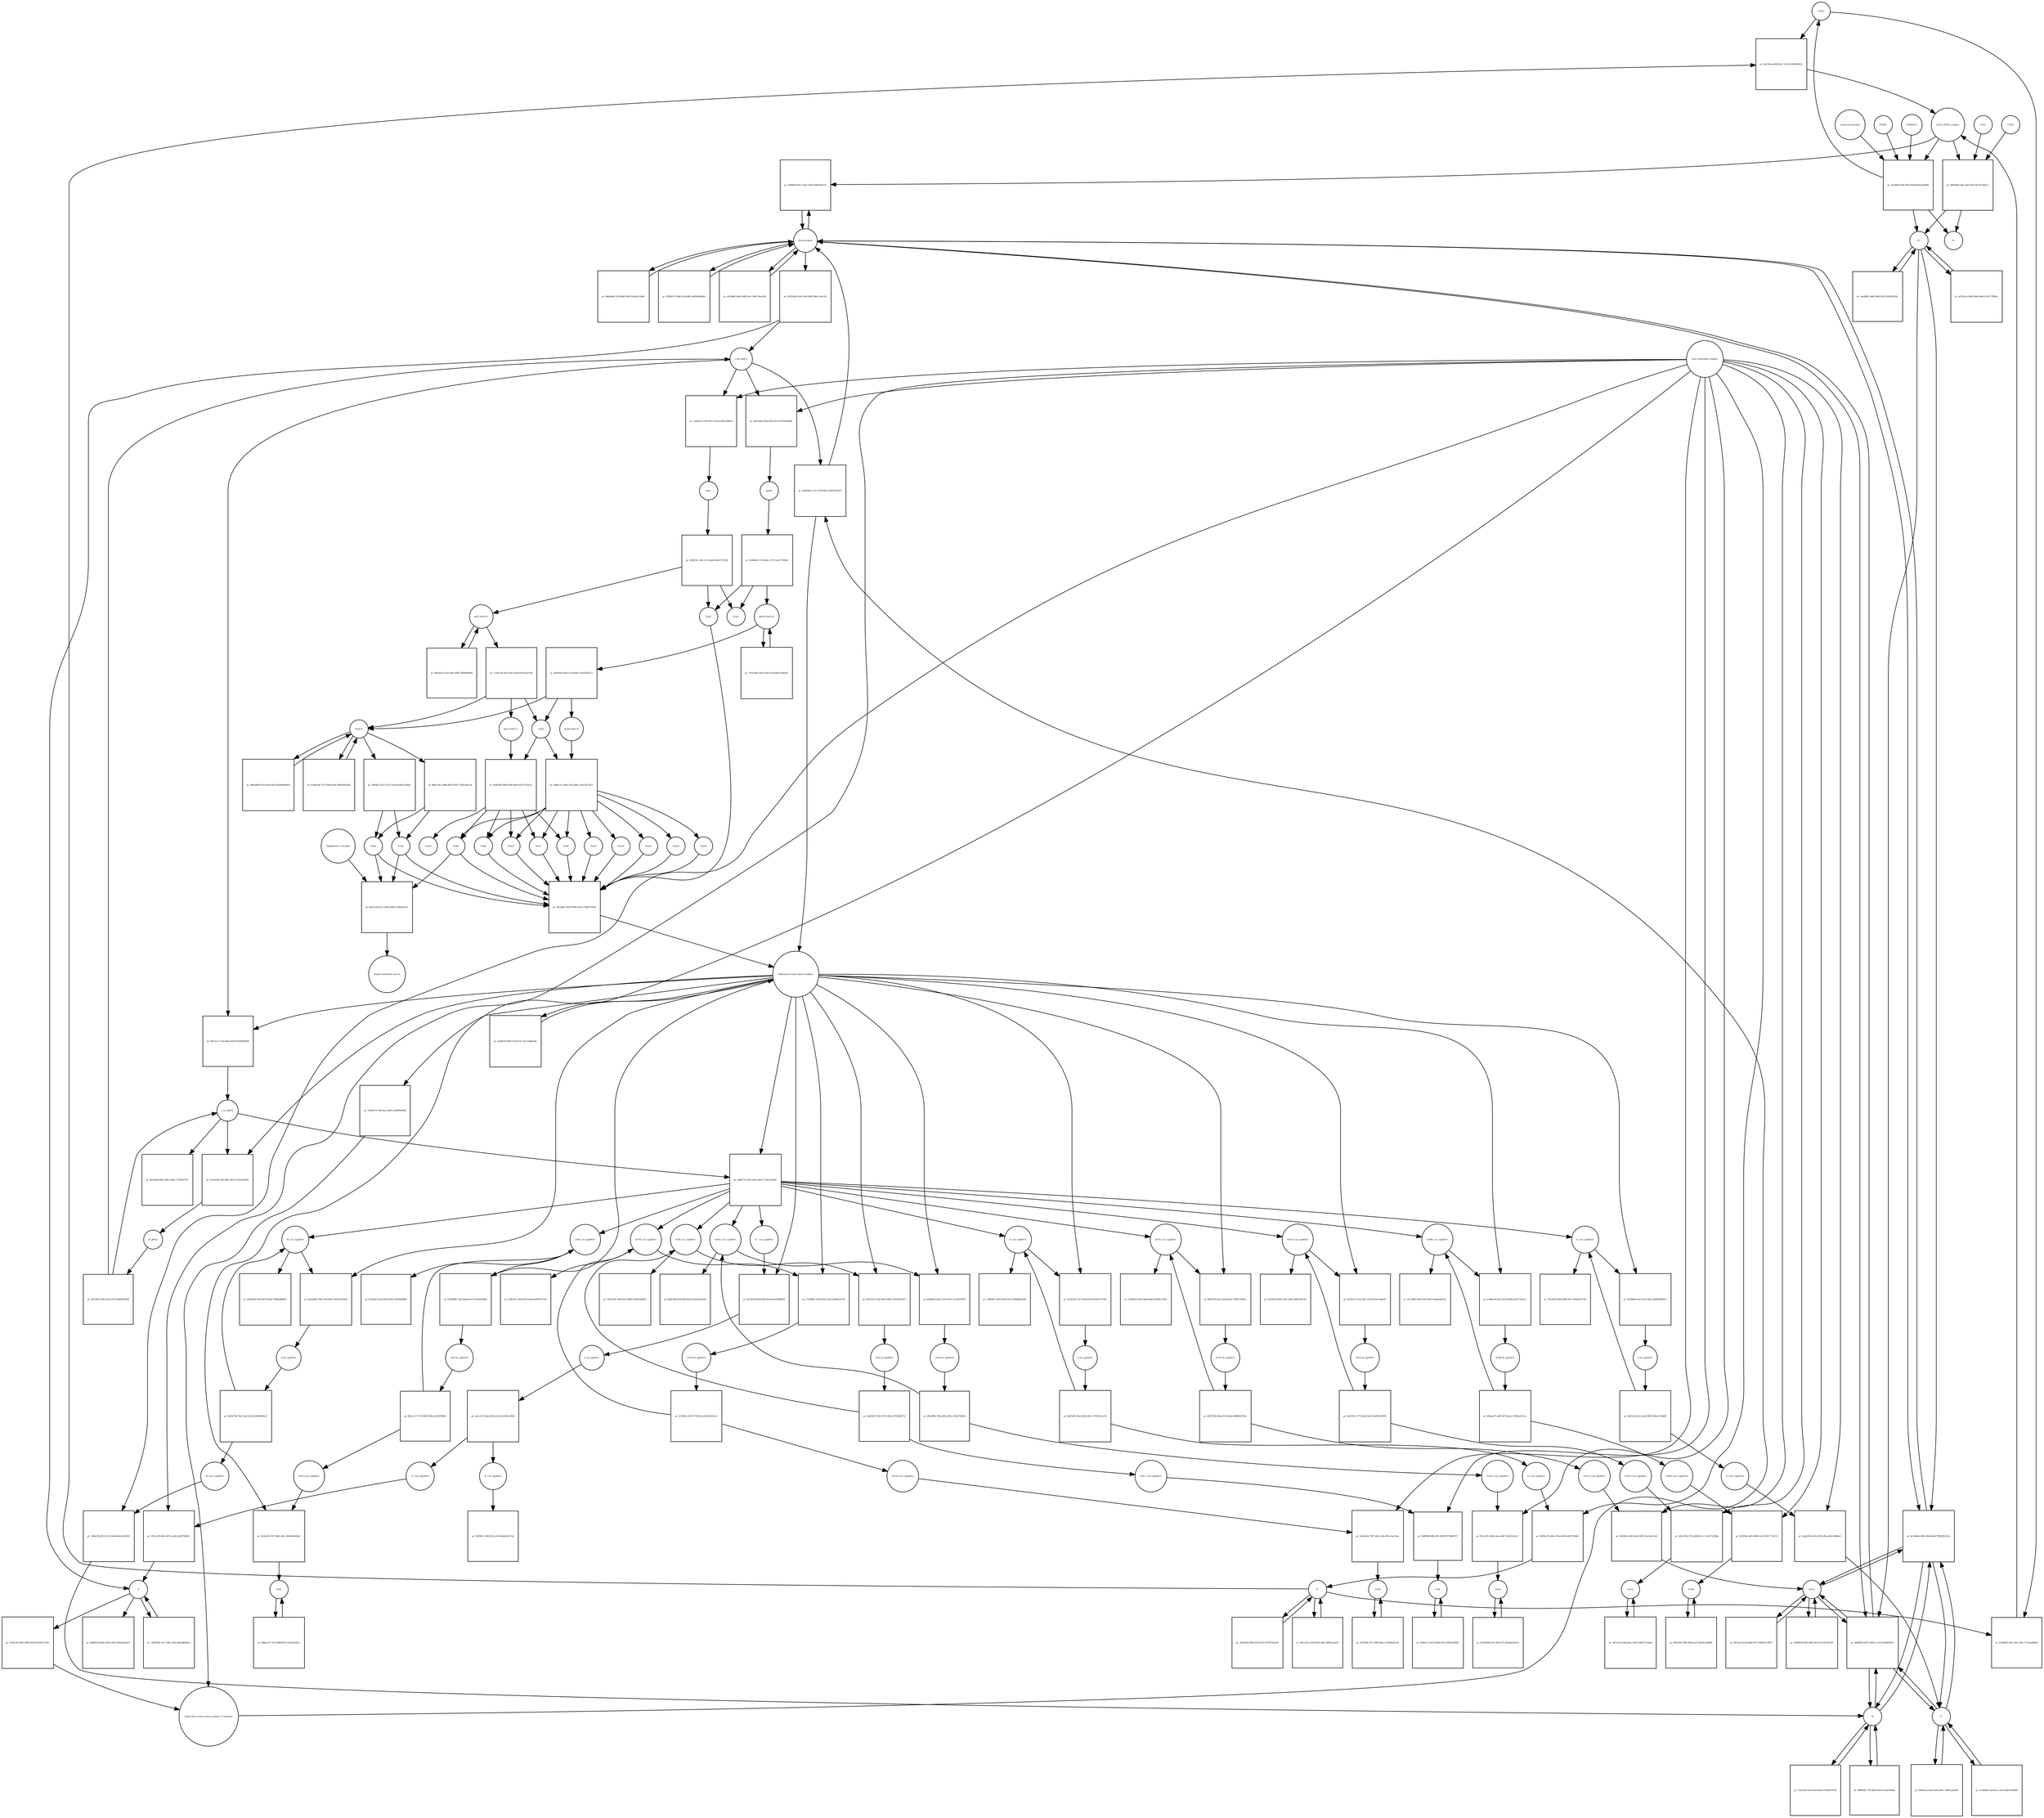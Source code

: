 strict digraph  {
ACE2 [annotation="", bipartite=0, cls=macromolecule, fontsize=4, label=ACE2, shape=circle];
"pr_6e135ead-bf49-44a7-a53b-6162854fd62e" [annotation="", bipartite=1, cls=process, fontsize=4, label="pr_6e135ead-bf49-44a7-a53b-6162854fd62e", shape=square];
"ACE2_SPIKE complex" [annotation="", bipartite=0, cls=complex, fontsize=4, label="ACE2_SPIKE complex", shape=circle];
S [annotation=urn_miriam_uniprot_P0DTC2, bipartite=0, cls=macromolecule, fontsize=4, label=S, shape=circle];
Nucleocapsid [annotation="urn_miriam_obo.go_GO%3A0019013", bipartite=0, cls=complex, fontsize=4, label=Nucleocapsid, shape=circle];
"pr_536f9b9d-80cc-461f-a539-034f0e439c2b" [annotation="", bipartite=1, cls=process, fontsize=4, label="pr_536f9b9d-80cc-461f-a539-034f0e439c2b", shape=square];
"pr_0b89e0f4-adea-4fd7-af20-44754c4b4e11" [annotation="", bipartite=1, cls=process, fontsize=4, label="pr_0b89e0f4-adea-4fd7-af20-44754c4b4e11", shape=square];
S2 [annotation=urn_miriam_interpro_IPR002552, bipartite=0, cls=macromolecule, fontsize=4, label=S2, shape=circle];
CTSB [annotation="", bipartite=0, cls=macromolecule, fontsize=4, label=CTSB, shape=circle];
CTSL [annotation="", bipartite=0, cls=macromolecule, fontsize=4, label=CTSL, shape=circle];
S1 [annotation=urn_miriam_interpro_IPR002551, bipartite=0, cls=macromolecule, fontsize=4, label=S1, shape=circle];
"pr_b156ddf2-3a57-4a5c-85fc-71cd1adb48bf" [annotation="", bipartite=1, cls=process, fontsize=4, label="pr_b156ddf2-3a57-4a5c-85fc-71cd1adb48bf", shape=square];
"pr_dd208b76-d072-4d00-a1c8-8cdc8485f547" [annotation="", bipartite=1, cls=process, fontsize=4, label="pr_dd208b76-d072-4d00-a1c8-8cdc8485f547", shape=square];
E [annotation=urn_miriam_uniprot_P0DTC4, bipartite=0, cls=macromolecule, fontsize=4, label=E, shape=circle];
M [annotation=urn_miriam_uniprot_P0DTC5, bipartite=0, cls=macromolecule, fontsize=4, label=M, shape=circle];
Orf7a [annotation=urn_miriam_uniprot_P0DTC7, bipartite=0, cls=macromolecule, fontsize=4, label=Orf7a, shape=circle];
"pr_3c8226d3-e5e6-4380-9f88-248ec35ac19e" [annotation="", bipartite=1, cls=process, fontsize=4, label="pr_3c8226d3-e5e6-4380-9f88-248ec35ac19e", shape=square];
"(+)ss gRNA" [annotation=urn_miriam_refseq_NC_045512, bipartite=0, cls="nucleic acid feature", fontsize=4, label="(+)ss gRNA", shape=circle];
N [annotation=urn_miriam_uniprot_P0DTC9, bipartite=0, cls="macromolecule multimer", fontsize=4, label=N, shape=circle];
"pr_b460e88e-5334-4f8d-9b92-9c69ac5cdd42" [annotation="", bipartite=1, cls=process, fontsize=4, label="pr_b460e88e-5334-4f8d-9b92-9c69ac5cdd42", shape=square];
"pr_29509c67-008d-41ad-b662-4a95e0dd0de5" [annotation="", bipartite=1, cls=process, fontsize=4, label="pr_29509c67-008d-41ad-b662-4a95e0dd0de5", shape=square];
"pr_db6d02c0-eb0a-4962-a269-3569abe20ec0" [annotation="", bipartite=1, cls=process, fontsize=4, label="pr_db6d02c0-eb0a-4962-a269-3569abe20ec0", shape=square];
"pr_39987b2b-7e57-438c-ad2f-4b44adbd4f43" [annotation="", bipartite=1, cls=process, fontsize=4, label="pr_39987b2b-7e57-438c-ad2f-4b44adbd4f43", shape=square];
"N (+)ss sgmRNA" [annotation=urn_miriam_ncbigene_43740575, bipartite=0, cls="nucleic acid feature", fontsize=4, label="N (+)ss sgmRNA", shape=circle];
"pr_010cc268-00e9-4b75-ae99-af292794dfe1" [annotation="", bipartite=1, cls=process, fontsize=4, label="pr_010cc268-00e9-4b75-ae99-af292794dfe1", shape=square];
"Host translation complex" [annotation="urn_miriam_obo.go_GO%3A0070992", bipartite=0, cls=complex, fontsize=4, label="Host translation complex", shape=circle];
"pr_ab70ddfc-de80-436f-bca9-1bdc70bac994" [annotation="", bipartite=1, cls=process, fontsize=4, label="pr_ab70ddfc-de80-436f-bca9-1bdc70bac994", shape=square];
"pr_54c4862b-bbff-4f2b-959d-b0e6ae09ffd8" [annotation="", bipartite=1, cls=process, fontsize=4, label="pr_54c4862b-bbff-4f2b-959d-b0e6ae09ffd8", shape=square];
FURIN [annotation="", bipartite=0, cls=macromolecule, fontsize=4, label=FURIN, shape=circle];
TMPRSS2 [annotation="", bipartite=0, cls=macromolecule, fontsize=4, label=TMPRSS2, shape=circle];
"Camostat mesylate" [annotation="urn_miriam_pubchem.compound_2536", bipartite=0, cls="simple chemical", fontsize=4, label="Camostat mesylate", shape=circle];
"pr_e8745ce3-3e84-4096-8de6-e76a71789f4a" [annotation="", bipartite=1, cls=process, fontsize=4, label="pr_e8745ce3-3e84-4096-8de6-e76a71789f4a", shape=square];
"Replication transcription complex_N oligomer" [annotation="", bipartite=0, cls=complex, fontsize=4, label="Replication transcription complex_N oligomer", shape=circle];
"pr_26065b8e-7c61-4759-9db7-2a6878381df5" [annotation="", bipartite=1, cls=process, fontsize=4, label="pr_26065b8e-7c61-4759-9db7-2a6878381df5", shape=square];
"Replication transcription complex" [annotation="", bipartite=0, cls=complex, fontsize=4, label="Replication transcription complex", shape=circle];
"pr_de7d6de6-d405-4964-b6e8-7f903381214e" [annotation="", bipartite=1, cls=process, fontsize=4, label="pr_de7d6de6-d405-4964-b6e8-7f903381214e", shape=square];
"pr_cea4802c-dbf0-40db-b2af-f65fa4f47b9c" [annotation="", bipartite=1, cls=process, fontsize=4, label="pr_cea4802c-dbf0-40db-b2af-f65fa4f47b9c", shape=square];
"pp1a Nsp3-11" [annotation=urn_miriam_uniprot_P0DTC1, bipartite=0, cls=macromolecule, fontsize=4, label="pp1a Nsp3-11", shape=circle];
"pr_7c34c159-5632-4af1-9219-49741adcf140" [annotation="", bipartite=1, cls=process, fontsize=4, label="pr_7c34c159-5632-4af1-9219-49741adcf140", shape=square];
"pp1a Nsp6-11" [annotation=urn_miriam_uniprot_P0DTC1, bipartite=0, cls=macromolecule, fontsize=4, label="pp1a Nsp6-11", shape=circle];
"Nsp3-4" [annotation="urn_miriam_ncbiprotein_YP_009725299|urn_miriam_ncbiprotein_YP_009725300", bipartite=0, cls=macromolecule, fontsize=4, label="Nsp3-4", shape=circle];
Nsp5 [annotation=urn_miriam_ncbiprotein_YP_009725301, bipartite=0, cls="macromolecule multimer", fontsize=4, label=Nsp5, shape=circle];
"Endoplasmic reticulum" [annotation="urn_miriam_obo.go_GO%3A0005783", bipartite=0, cls=complex, fontsize=4, label="Endoplasmic reticulum", shape=circle];
"pr_8de02cef-0c3c-4349-a0db-a1164efb0c62" [annotation="", bipartite=1, cls=process, fontsize=4, label="pr_8de02cef-0c3c-4349-a0db-a1164efb0c62", shape=square];
"Double-membrane vesicle" [annotation="urn_miriam_obo.go_GO%3A0039718", bipartite=0, cls=complex, fontsize=4, label="Double-membrane vesicle", shape=circle];
Nsp4 [annotation=urn_miriam_ncbiprotein_YP_009725300, bipartite=0, cls=macromolecule, fontsize=4, label=Nsp4, shape=circle];
Nsp3 [annotation=urn_miriam_ncbiprotein_YP_009725299, bipartite=0, cls=macromolecule, fontsize=4, label=Nsp3, shape=circle];
Nsp6 [annotation=urn_miriam_ncbiprotein_YP_009725302, bipartite=0, cls=macromolecule, fontsize=4, label=Nsp6, shape=circle];
"pr_6b56aac8-1a5e-4eb1-9f20-7ffb469438f5" [annotation="", bipartite=1, cls=process, fontsize=4, label="pr_6b56aac8-1a5e-4eb1-9f20-7ffb469438f5", shape=square];
"pr_488026b8-97c6-42a0-961b-4828e4d9d07d" [annotation="", bipartite=1, cls=process, fontsize=4, label="pr_488026b8-97c6-42a0-961b-4828e4d9d07d", shape=square];
"pp1ab Nsp3-16" [annotation=urn_miriam_uniprot_P0DTD1, bipartite=0, cls=macromolecule, fontsize=4, label="pp1ab Nsp3-16", shape=circle];
"pr_57b1e9d5-e9e4-42fd-b118-b4dc37040a05" [annotation="", bipartite=1, cls=process, fontsize=4, label="pr_57b1e9d5-e9e4-42fd-b118-b4dc37040a05", shape=square];
"pr_68180195-0baf-4c24-8587-ec91361f6273" [annotation="", bipartite=1, cls=process, fontsize=4, label="pr_68180195-0baf-4c24-8587-ec91361f6273", shape=square];
"pp1ab nsp6-16" [annotation=urn_miriam_uniprot_P0DTD1, bipartite=0, cls=macromolecule, fontsize=4, label="pp1ab nsp6-16", shape=circle];
"pr_7f3a3059-7f44-45e9-bd9a-14542f570704" [annotation="", bipartite=1, cls=process, fontsize=4, label="pr_7f3a3059-7f44-45e9-bd9a-14542f570704", shape=square];
"pr_b3b96222-d229-4a9a-88cc-790ef5c8ea89" [annotation="", bipartite=1, cls=process, fontsize=4, label="pr_b3b96222-d229-4a9a-88cc-790ef5c8ea89", shape=square];
"pr_6d27a93a-c626-4305-a0d2-3ff491aaef34" [annotation="", bipartite=1, cls=process, fontsize=4, label="pr_6d27a93a-c626-4305-a0d2-3ff491aaef34", shape=square];
"pr_d99ff9d0-77bf-49fb-91d0-fccbae58442f" [annotation="", bipartite=1, cls=process, fontsize=4, label="pr_d99ff9d0-77bf-49fb-91d0-fccbae58442f", shape=square];
"pr_3c3f640b-cfa0-4b1c-a914-38b70134f964" [annotation="", bipartite=1, cls=process, fontsize=4, label="pr_3c3f640b-cfa0-4b1c-a914-38b70134f964", shape=square];
"pr_18e52836-f69e-41d2-81d3-4079f75a01d3" [annotation="", bipartite=1, cls=process, fontsize=4, label="pr_18e52836-f69e-41d2-81d3-4079f75a01d3", shape=square];
"pr_5ff70acd-bc4a-446d-9377-698453c70937" [annotation="", bipartite=1, cls=process, fontsize=4, label="pr_5ff70acd-bc4a-446d-9377-698453c70937", shape=square];
Orf6 [annotation=urn_miriam_uniprot_P0DTC6, bipartite=0, cls=macromolecule, fontsize=4, label=Orf6, shape=circle];
"pr_29abec17-0e79-445b-9135-28f36e59f240" [annotation="", bipartite=1, cls=process, fontsize=4, label="pr_29abec17-0e79-445b-9135-28f36e59f240", shape=square];
Orf3a [annotation=urn_miriam_uniprot_P0DTC3, bipartite=0, cls=macromolecule, fontsize=4, label=Orf3a, shape=circle];
"pr_81d35b9b-41e9-4fef-af75-4de4ba2e6c43" [annotation="", bipartite=1, cls=process, fontsize=4, label="pr_81d35b9b-41e9-4fef-af75-4de4ba2e6c43", shape=square];
Orf8 [annotation=urn_miriam_uniprot_P0DTC8, bipartite=0, cls=macromolecule, fontsize=4, label=Orf8, shape=circle];
"pr_20bbca37-7213-4d08-b43f-c052afa268a7" [annotation="", bipartite=1, cls=process, fontsize=4, label="pr_20bbca37-7213-4d08-b43f-c052afa268a7", shape=square];
Orf9b [annotation=urn_miriam_uniprot_P0DTD2, bipartite=0, cls=macromolecule, fontsize=4, label=Orf9b, shape=circle];
"pr_681f53fa-7d68-4045-aed7-bbe4ecd2d96d" [annotation="", bipartite=1, cls=process, fontsize=4, label="pr_681f53fa-7d68-4045-aed7-bbe4ecd2d96d", shape=square];
Orf14 [annotation=urn_miriam_uniprot_P0DTD3, bipartite=0, cls=macromolecule, fontsize=4, label=Orf14, shape=circle];
"pr_1d7a1e31-0a4d-4bcc-bb76-14853737e0ed" [annotation="", bipartite=1, cls=process, fontsize=4, label="pr_1d7a1e31-0a4d-4bcc-bb76-14853737e0ed", shape=square];
Orf7b [annotation=urn_miriam_uniprot_P0DTD8, bipartite=0, cls=macromolecule, fontsize=4, label=Orf7b, shape=circle];
"pr_41f7083f-2717-4994-88a3-513d93a62ce6" [annotation="", bipartite=1, cls=process, fontsize=4, label="pr_41f7083f-2717-4994-88a3-513d93a62ce6", shape=square];
"pr_9a49405b-6b87-4839-9c39-55109705c9f4" [annotation="", bipartite=1, cls=process, fontsize=4, label="pr_9a49405b-6b87-4839-9c39-55109705c9f4", shape=square];
"M (+)ss sgmRNA" [annotation="", bipartite=0, cls="nucleic acid feature", fontsize=4, label="M (+)ss sgmRNA", shape=circle];
"pr_1b9ae7bb-9f19-4cc5-92d6-bfdcba585202" [annotation="", bipartite=1, cls=process, fontsize=4, label="pr_1b9ae7bb-9f19-4cc5-92d6-bfdcba585202", shape=square];
"E (+)ss sgmRNA" [annotation="", bipartite=0, cls="nucleic acid feature", fontsize=4, label="E (+)ss sgmRNA", shape=circle];
"pr_5aba3045-4e24-491f-af6a-a0d2c58660e1" [annotation="", bipartite=1, cls=process, fontsize=4, label="pr_5aba3045-4e24-491f-af6a-a0d2c58660e1", shape=square];
"S (+)ss sgmRNA" [annotation="", bipartite=0, cls="nucleic acid feature", fontsize=4, label="S (+)ss sgmRNA", shape=circle];
"pr_60086e35-c8d4-474a-b168-4affd1745da6" [annotation="", bipartite=1, cls=process, fontsize=4, label="pr_60086e35-c8d4-474a-b168-4affd1745da6", shape=square];
"Orf7a (+)ss sgmRNA" [annotation="", bipartite=0, cls="nucleic acid feature", fontsize=4, label="Orf7a (+)ss sgmRNA", shape=circle];
"pr_0ffa9b14-dd20-4b42-b67b-24e1eef21def" [annotation="", bipartite=1, cls=process, fontsize=4, label="pr_0ffa9b14-dd20-4b42-b67b-24e1eef21def", shape=square];
"Orf6  (+)ss sgmRNA" [annotation="", bipartite=0, cls="nucleic acid feature", fontsize=4, label="Orf6  (+)ss sgmRNA", shape=circle];
"pr_94dff089-0ffb-49f1-9286-fff708dd7072" [annotation="", bipartite=1, cls=process, fontsize=4, label="pr_94dff089-0ffb-49f1-9286-fff708dd7072", shape=square];
"Orf3a (+)ss sgmRNA" [annotation="", bipartite=0, cls="nucleic acid feature", fontsize=4, label="Orf3a (+)ss sgmRNA", shape=circle];
"pr_023c20fc-b246-4dca-afb8-7a5f4152e3e1" [annotation="", bipartite=1, cls=process, fontsize=4, label="pr_023c20fc-b246-4dca-afb8-7a5f4152e3e1", shape=square];
"Orf8 (+)ss sgmRNA" [annotation="", bipartite=0, cls="nucleic acid feature", fontsize=4, label="Orf8 (+)ss sgmRNA", shape=circle];
"pr_4330a3f4-6787-480c-a03c-d66a842643d4" [annotation="", bipartite=1, cls=process, fontsize=4, label="pr_4330a3f4-6787-480c-a03c-d66a842643d4", shape=square];
"Orf9b (+)ss sgmRNA" [annotation="", bipartite=0, cls="nucleic acid feature", fontsize=4, label="Orf9b (+)ss sgmRNA", shape=circle];
"pr_fcf4858e-8ef2-4090-9e5d-502b777c0131" [annotation="", bipartite=1, cls=process, fontsize=4, label="pr_fcf4858e-8ef2-4090-9e5d-502b777c0131", shape=square];
"Orf14 (+)ss sgmRNA" [annotation="", bipartite=0, cls="nucleic acid feature", fontsize=4, label="Orf14 (+)ss sgmRNA", shape=circle];
"pr_420c356d-3576-4b80-b13c-23e0172c80ba" [annotation="", bipartite=1, cls=process, fontsize=4, label="pr_420c356d-3576-4b80-b13c-23e0172c80ba", shape=square];
"Orf7b (+)ss sgmRNA" [annotation="", bipartite=0, cls="nucleic acid feature", fontsize=4, label="Orf7b (+)ss sgmRNA", shape=circle];
"pr_3a431a60-7947-4b65-af2a-d95eceae93ea" [annotation="", bipartite=1, cls=process, fontsize=4, label="pr_3a431a60-7947-4b65-af2a-d95eceae93ea", shape=square];
"(-)ss gRNA" [annotation=urn_miriam_refseq_NC_045512, bipartite=0, cls="nucleic acid feature", fontsize=4, label="(-)ss gRNA", shape=circle];
"pr_6fc08294-66d1-49de-ae88-177487b1f747" [annotation="", bipartite=1, cls=process, fontsize=4, label="pr_6fc08294-66d1-49de-ae88-177487b1f747", shape=square];
"pr_9108c341-882a-4962-9d59-b7fe8317323b" [annotation="", bipartite=1, cls=process, fontsize=4, label="pr_9108c341-882a-4962-9d59-b7fe8317323b", shape=square];
"pr_ff015ac2-73ad-48ad-b646-8510f0864958" [annotation="", bipartite=1, cls=process, fontsize=4, label="pr_ff015ac2-73ad-48ad-b646-8510f0864958", shape=square];
"M (-)ss sgmRNA" [annotation=urn_miriam_ncbigene_43740571, bipartite=0, cls="nucleic acid feature", fontsize=4, label="M (-)ss sgmRNA", shape=circle];
"pr_e0290450-52f9-4919-ba4a-785bbad8b955" [annotation="", bipartite=1, cls=process, fontsize=4, label="pr_e0290450-52f9-4919-ba4a-785bbad8b955", shape=square];
"E (-)ss sgmRNA" [annotation=urn_miriam_ncbigene_43740570, bipartite=0, cls="nucleic acid feature", fontsize=4, label="E (-)ss sgmRNA", shape=circle];
"pr_701e8e84-9fed-409f-a97c-8910a4f747de" [annotation="", bipartite=1, cls=process, fontsize=4, label="pr_701e8e84-9fed-409f-a97c-8910a4f747de", shape=square];
"S (-)ss sgmRNA" [annotation="", bipartite=0, cls="nucleic acid feature", fontsize=4, label="S (-)ss sgmRNA", shape=circle];
"pr_cf865b97-2d54-4b2a-91a2-b78bdd810428" [annotation="", bipartite=1, cls=process, fontsize=4, label="pr_cf865b97-2d54-4b2a-91a2-b78bdd810428", shape=square];
"Orf7a (-)ss sgmRNA" [annotation="", bipartite=0, cls="nucleic acid feature", fontsize=4, label="Orf7a (-)ss sgmRNA", shape=circle];
"pr_c95fda2a-e9a0-4404-bb60-4e3801cc061f" [annotation="", bipartite=1, cls=process, fontsize=4, label="pr_c95fda2a-e9a0-4404-bb60-4e3801cc061f", shape=square];
"Orf6 (-)ss sgmRNA" [annotation="", bipartite=0, cls="nucleic acid feature", fontsize=4, label="Orf6 (-)ss sgmRNA", shape=circle];
"pr_34451508-1ed8-4ac4-9b81-0a2bf1ab0b33" [annotation="", bipartite=1, cls=process, fontsize=4, label="pr_34451508-1ed8-4ac4-9b81-0a2bf1ab0b33", shape=square];
"Orf3a (-)ss sgmRNA" [annotation="", bipartite=0, cls="nucleic acid feature", fontsize=4, label="Orf3a (-)ss sgmRNA", shape=circle];
"pr_0afbc46b-df76-4f2d-b53e-a62a4cd13ea0" [annotation="", bipartite=1, cls=process, fontsize=4, label="pr_0afbc46b-df76-4f2d-b53e-a62a4cd13ea0", shape=square];
"Orf8 (-)ss sgmRNA" [annotation="", bipartite=0, cls="nucleic acid feature", fontsize=4, label="Orf8 (-)ss sgmRNA", shape=circle];
"pr_0210d2a7-8e3d-4cf0-9283-24f5f5ad8f8e" [annotation="", bipartite=1, cls=process, fontsize=4, label="pr_0210d2a7-8e3d-4cf0-9283-24f5f5ad8f8e", shape=square];
"Orf9b (-)ss sgmRNA" [annotation="", bipartite=0, cls="nucleic acid feature", fontsize=4, label="Orf9b (-)ss sgmRNA", shape=circle];
"pr_d11c89b7-ba00-4207-8f5e-e2fabade4a2e" [annotation="", bipartite=1, cls=process, fontsize=4, label="pr_d11c89b7-ba00-4207-8f5e-e2fabade4a2e", shape=square];
"Orf14 (-)ss sgmRNA" [annotation="", bipartite=0, cls="nucleic acid feature", fontsize=4, label="Orf14 (-)ss sgmRNA", shape=circle];
"pr_55e201e9-f4f0-433a-a3b4-2d46ae9912fc" [annotation="", bipartite=1, cls=process, fontsize=4, label="pr_55e201e9-f4f0-433a-a3b4-2d46ae9912fc", shape=square];
"Orf7b (-)ss sgmRNA" [annotation="", bipartite=0, cls="nucleic acid feature", fontsize=4, label="Orf7b (-)ss sgmRNA", shape=circle];
"pr_cef8ce91-e850-467f-ba4d-ad786f107158" [annotation="", bipartite=1, cls=process, fontsize=4, label="pr_cef8ce91-e850-467f-ba4d-ad786f107158", shape=square];
"pr_e5156cd9-25f6-4847-98cb-7225eee8cdf9" [annotation="", bipartite=1, cls=process, fontsize=4, label="pr_e5156cd9-25f6-4847-98cb-7225eee8cdf9", shape=square];
"ds gRNA" [annotation=urn_miriam_refseq_NC_045512, bipartite=0, cls="nucleic acid feature", fontsize=4, label="ds gRNA", shape=circle];
"pr_deaaa94b-7f4b-4759-b658-7d10c61edad9" [annotation="", bipartite=1, cls=process, fontsize=4, label="pr_deaaa94b-7f4b-4759-b658-7d10c61edad9", shape=square];
"M ds sgmRNA" [annotation="", bipartite=0, cls="nucleic acid feature", fontsize=4, label="M ds sgmRNA", shape=circle];
"pr_3a5bfbb8-ea87-4e15-9abc-45b8918482e7" [annotation="", bipartite=1, cls=process, fontsize=4, label="pr_3a5bfbb8-ea87-4e15-9abc-45b8918482e7", shape=square];
"E ds sgmRNA" [annotation="", bipartite=0, cls="nucleic acid feature", fontsize=4, label="E ds sgmRNA", shape=circle];
"pr_3a76e541-7ac3-4e00-8143-8148537159d7" [annotation="", bipartite=1, cls=process, fontsize=4, label="pr_3a76e541-7ac3-4e00-8143-8148537159d7", shape=square];
"S ds sgmRNA" [annotation="", bipartite=0, cls="nucleic acid feature", fontsize=4, label="S ds sgmRNA", shape=circle];
"pr_86f20703-8eca-4e4a-be63-75fd6179ddc5" [annotation="", bipartite=1, cls=process, fontsize=4, label="pr_86f20703-8eca-4e4a-be63-75fd6179ddc5", shape=square];
"Orf7a ds sgmRNA" [annotation="", bipartite=0, cls="nucleic acid feature", fontsize=4, label="Orf7a ds sgmRNA", shape=circle];
"pr_40e2e413-55d2-4bc8-b8b5-2351d38c0357" [annotation="", bipartite=1, cls=process, fontsize=4, label="pr_40e2e413-55d2-4bc8-b8b5-2351d38c0357", shape=square];
"Orf6 ds sgmRNA" [annotation="", bipartite=0, cls="nucleic acid feature", fontsize=4, label="Orf6 ds sgmRNA", shape=circle];
"pr_6d546f63-0452-4739-9141-c2116fcf5076" [annotation="", bipartite=1, cls=process, fontsize=4, label="pr_6d546f63-0452-4739-9141-c2116fcf5076", shape=square];
"Orf3a ds sgmRNA" [annotation="", bipartite=0, cls="nucleic acid feature", fontsize=4, label="Orf3a ds sgmRNA", shape=circle];
"pr_e5dd099b-7e8e-44a4-bce2-9c52a8a3bbd1" [annotation="", bipartite=1, cls=process, fontsize=4, label="pr_e5dd099b-7e8e-44a4-bce2-9c52a8a3bbd1", shape=square];
"Orf8 ds sgmRNA" [annotation="", bipartite=0, cls="nucleic acid feature", fontsize=4, label="Orf8 ds sgmRNA", shape=circle];
"pr_ac8dbce8-4297-4a1d-9adb-ba93c7fe16c3" [annotation="", bipartite=1, cls=process, fontsize=4, label="pr_ac8dbce8-4297-4a1d-9adb-ba93c7fe16c3", shape=square];
"Orf9b ds sgmRNA" [annotation="", bipartite=0, cls="nucleic acid feature", fontsize=4, label="Orf9b ds sgmRNA", shape=circle];
"pr_0cf29ce7-674a-48c1-b31b-f81dcc96aa61" [annotation="", bipartite=1, cls=process, fontsize=4, label="pr_0cf29ce7-674a-48c1-b31b-f81dcc96aa61", shape=square];
"Orf14 ds sgmRNA" [annotation="", bipartite=0, cls="nucleic acid feature", fontsize=4, label="Orf14 ds sgmRNA", shape=circle];
"pr_e722bd9c-e1dd-4420-a1e6-eabd0f22c76f" [annotation="", bipartite=1, cls=process, fontsize=4, label="pr_e722bd9c-e1dd-4420-a1e6-eabd0f22c76f", shape=square];
"Orf7b ds sgmRNA" [annotation="", bipartite=0, cls="nucleic acid feature", fontsize=4, label="Orf7b ds sgmRNA", shape=circle];
"pr_e647d8c8-99b2-4cbf-9c0f-260f087def80" [annotation="", bipartite=1, cls=process, fontsize=4, label="pr_e647d8c8-99b2-4cbf-9c0f-260f087def80", shape=square];
"pr_0a82b79b-7421-4ee0-b5a0-838146f9dca5" [annotation="", bipartite=1, cls=process, fontsize=4, label="pr_0a82b79b-7421-4ee0-b5a0-838146f9dca5", shape=square];
"pr_d4d59c02-a1fc-4e48-8929-5bb3a7a9bb8f" [annotation="", bipartite=1, cls=process, fontsize=4, label="pr_d4d59c02-a1fc-4e48-8929-5bb3a7a9bb8f", shape=square];
"pr_8ad928bf-29e4-4d50-b91c-87947211ec5b" [annotation="", bipartite=1, cls=process, fontsize=4, label="pr_8ad928bf-29e4-4d50-b91c-87947211ec5b", shape=square];
"pr_b2937509-60de-4558-b4a8-df6b96457d21" [annotation="", bipartite=1, cls=process, fontsize=4, label="pr_b2937509-60de-4558-b4a8-df6b96457d21", shape=square];
"pr_4cbf463f-7028-4791-b854-f27016960732" [annotation="", bipartite=1, cls=process, fontsize=4, label="pr_4cbf463f-7028-4791-b854-f27016960732", shape=square];
"pr_48539f8a-7f4b-465b-b391-e70b2f7fd1d2" [annotation="", bipartite=1, cls=process, fontsize=4, label="pr_48539f8a-7f4b-465b-b391-e70b2f7fd1d2", shape=square];
"pr_6fdec112-7c79-49d3-9bf4-a401f3f5885b" [annotation="", bipartite=1, cls=process, fontsize=4, label="pr_6fdec112-7c79-49d3-9bf4-a401f3f5885b", shape=square];
"pr_80daa267-a496-4f70-a4a2-278d42e412ca" [annotation="", bipartite=1, cls=process, fontsize=4, label="pr_80daa267-a496-4f70-a4a2-278d42e412ca", shape=square];
"pr_0e2574c7-2774-48c6-b63e-94c8f8c05905" [annotation="", bipartite=1, cls=process, fontsize=4, label="pr_0e2574c7-2774-48c6-b63e-94c8f8c05905", shape=square];
"pr_32314f2c-0676-479b-8c2d-5fa683d32c22" [annotation="", bipartite=1, cls=process, fontsize=4, label="pr_32314f2c-0676-479b-8c2d-5fa683d32c22", shape=square];
"N  (-)ss sgmRNA" [annotation=urn_miriam_ncbigene_43740575, bipartite=0, cls="nucleic acid feature", fontsize=4, label="N  (-)ss sgmRNA", shape=circle];
"pr_bb12413d-f458-4fdf-84c6-6eed35bf8e05" [annotation="", bipartite=1, cls=process, fontsize=4, label="pr_bb12413d-f458-4fdf-84c6-6eed35bf8e05", shape=square];
"N ds sgmRNA" [annotation="", bipartite=0, cls="nucleic acid feature", fontsize=4, label="N ds sgmRNA", shape=circle];
"pr_ee3ca7d7-8d2d-461e-b532-2c53d6c2993b" [annotation="", bipartite=1, cls=process, fontsize=4, label="pr_ee3ca7d7-8d2d-461e-b532-2c53d6c2993b", shape=square];
"N (-)ss sgmRNA" [annotation="", bipartite=0, cls="nucleic acid feature", fontsize=4, label="N (-)ss sgmRNA", shape=circle];
pp1ab [annotation=urn_miriam_uniprot_P0DTD1, bipartite=0, cls=macromolecule, fontsize=4, label=pp1ab, shape=circle];
"pr_b5b98018-7332-4dce-a7f7-2a2ec73f2545" [annotation="", bipartite=1, cls=process, fontsize=4, label="pr_b5b98018-7332-4dce-a7f7-2a2ec73f2545", shape=square];
Nsp2 [annotation=urn_miriam_ncbiprotein_YP_009725298, bipartite=0, cls=macromolecule, fontsize=4, label=Nsp2, shape=circle];
Nsp1 [annotation=urn_miriam_ncbiprotein_YP_009725297, bipartite=0, cls=macromolecule, fontsize=4, label=Nsp1, shape=circle];
pp1a [annotation=urn_miriam_uniprot_P0DTC1, bipartite=0, cls=macromolecule, fontsize=4, label=pp1a, shape=circle];
"pr_fd59672c-28dc-4123-abb2-620c0717f3f0" [annotation="", bipartite=1, cls=process, fontsize=4, label="pr_fd59672c-28dc-4123-abb2-620c0717f3f0", shape=square];
"pr_414b2ad4-7153-45b9-a5dd-050934422642" [annotation="", bipartite=1, cls=process, fontsize=4, label="pr_414b2ad4-7153-45b9-a5dd-050934422642", shape=square];
"pr_18f3bb72-9211-4372-b100-6a40ac07b4dc" [annotation="", bipartite=1, cls=process, fontsize=4, label="pr_18f3bb72-9211-4372-b100-6a40ac07b4dc", shape=square];
"pr_86bce3dc-a88b-4d45-870a-771b01e8ec38" [annotation="", bipartite=1, cls=process, fontsize=4, label="pr_86bce3dc-a88b-4d45-870a-771b01e8ec38", shape=square];
"pr_029e83f9-2b40-438f-b040-614577a16a1a" [annotation="", bipartite=1, cls=process, fontsize=4, label="pr_029e83f9-2b40-438f-b040-614577a16a1a", shape=square];
Nsp7 [annotation=urn_miriam_ncbiprotein_YP_009725303, bipartite=0, cls=macromolecule, fontsize=4, label=Nsp7, shape=circle];
Nsp8 [annotation=urn_miriam_ncbiprotein_YP_009725304, bipartite=0, cls=macromolecule, fontsize=4, label=Nsp8, shape=circle];
Nsp9 [annotation=urn_miriam_ncbiprotein_YP_009725305, bipartite=0, cls=macromolecule, fontsize=4, label=Nsp9, shape=circle];
Nsp10 [annotation=urn_miriam_ncbiprotein_YP_009725306, bipartite=0, cls=macromolecule, fontsize=4, label=Nsp10, shape=circle];
Nsp11 [annotation=urn_miriam_ncbiprotein_YP_009725312, bipartite=0, cls=macromolecule, fontsize=4, label=Nsp11, shape=circle];
"pr_0e80ccac-ad33-472a-8841-cb1219275dc7" [annotation="", bipartite=1, cls=process, fontsize=4, label="pr_0e80ccac-ad33-472a-8841-cb1219275dc7", shape=square];
Nsp13 [annotation=urn_miriam_ncbiprotein_YP_009725308, bipartite=0, cls=macromolecule, fontsize=4, label=Nsp13, shape=circle];
Nsp12 [annotation=urn_miriam_ncbiprotein_YP_009725307, bipartite=0, cls=macromolecule, fontsize=4, label=Nsp12, shape=circle];
Nsp16 [annotation=urn_miriam_ncbiprotein_YP_009725311, bipartite=0, cls=macromolecule, fontsize=4, label=Nsp16, shape=circle];
Nsp15 [annotation=urn_miriam_ncbiprotein_YP_009725310, bipartite=0, cls=macromolecule, fontsize=4, label=Nsp15, shape=circle];
Nsp14 [annotation=urn_miriam_ncbiprotein_YP_009725309, bipartite=0, cls=macromolecule, fontsize=4, label=Nsp14, shape=circle];
"pr_395286e3-66a8-4908-9183-cc9db3710425" [annotation="", bipartite=1, cls=process, fontsize=4, label="pr_395286e3-66a8-4908-9183-cc9db3710425", shape=square];
"pr_c432b141-f789-4931-875b-ac0452208fe9" [annotation="", bipartite=1, cls=process, fontsize=4, label="pr_c432b141-f789-4931-875b-ac0452208fe9", shape=square];
"pr_6bcb54da-d54d-4834-9313-5670efa09fd6" [annotation="", bipartite=1, cls=process, fontsize=4, label="pr_6bcb54da-d54d-4834-9313-5670efa09fd6", shape=square];
"pr_056f9fe3-549b-4512-a169-8deaf16d75da" [annotation="", bipartite=1, cls=process, fontsize=4, label="pr_056f9fe3-549b-4512-a169-8deaf16d75da", shape=square];
"pr_ea4d933f-8d04-452b-8721-26c72a6ba6da" [annotation="", bipartite=1, cls=process, fontsize=4, label="pr_ea4d933f-8d04-452b-8721-26c72a6ba6da", shape=square];
"pr_70265275-f7d0-4ace-8283-a5b999efb8f6" [annotation="", bipartite=1, cls=process, fontsize=4, label="pr_70265275-f7d0-4ace-8283-a5b999efb8f6", shape=square];
"pr_a6d97757-fd07-4ab2-9450-77a4219cdb32" [annotation="", bipartite=1, cls=process, fontsize=4, label="pr_a6d97757-fd07-4ab2-9450-77a4219cdb32", shape=square];
ACE2 -> "pr_6e135ead-bf49-44a7-a53b-6162854fd62e"  [annotation="", interaction_type=consumption];
ACE2 -> "pr_b156ddf2-3a57-4a5c-85fc-71cd1adb48bf"  [annotation="", interaction_type=consumption];
"pr_6e135ead-bf49-44a7-a53b-6162854fd62e" -> "ACE2_SPIKE complex"  [annotation="", interaction_type=production];
"ACE2_SPIKE complex" -> "pr_536f9b9d-80cc-461f-a539-034f0e439c2b"  [annotation="urn_miriam_pubmed_32142651|urn_miriam_pubmed_32094589|urn_miriam_taxonomy_2697049", interaction_type=stimulation];
"ACE2_SPIKE complex" -> "pr_0b89e0f4-adea-4fd7-af20-44754c4b4e11"  [annotation="", interaction_type=consumption];
"ACE2_SPIKE complex" -> "pr_54c4862b-bbff-4f2b-959d-b0e6ae09ffd8"  [annotation="", interaction_type=consumption];
S -> "pr_6e135ead-bf49-44a7-a53b-6162854fd62e"  [annotation="", interaction_type=consumption];
S -> "pr_b156ddf2-3a57-4a5c-85fc-71cd1adb48bf"  [annotation="", interaction_type=consumption];
S -> "pr_6d27a93a-c626-4305-a0d2-3ff491aaef34"  [annotation="", interaction_type=consumption];
S -> "pr_18e52836-f69e-41d2-81d3-4079f75a01d3"  [annotation="", interaction_type=consumption];
Nucleocapsid -> "pr_536f9b9d-80cc-461f-a539-034f0e439c2b"  [annotation="", interaction_type=consumption];
Nucleocapsid -> "pr_dd208b76-d072-4d00-a1c8-8cdc8485f547"  [annotation="", interaction_type=consumption];
Nucleocapsid -> "pr_3c8226d3-e5e6-4380-9f88-248ec35ac19e"  [annotation="", interaction_type=consumption];
Nucleocapsid -> "pr_b460e88e-5334-4f8d-9b92-9c69ac5cdd42"  [annotation="", interaction_type=consumption];
Nucleocapsid -> "pr_29509c67-008d-41ad-b662-4a95e0dd0de5"  [annotation="", interaction_type=consumption];
Nucleocapsid -> "pr_ab70ddfc-de80-436f-bca9-1bdc70bac994"  [annotation="", interaction_type=consumption];
Nucleocapsid -> "pr_de7d6de6-d405-4964-b6e8-7f903381214e"  [annotation="", interaction_type=consumption];
"pr_536f9b9d-80cc-461f-a539-034f0e439c2b" -> Nucleocapsid  [annotation="", interaction_type=production];
"pr_0b89e0f4-adea-4fd7-af20-44754c4b4e11" -> S2  [annotation="", interaction_type=production];
"pr_0b89e0f4-adea-4fd7-af20-44754c4b4e11" -> S1  [annotation="", interaction_type=production];
S2 -> "pr_dd208b76-d072-4d00-a1c8-8cdc8485f547"  [annotation="urn_miriam_pubmed_32142651|urn_miriam_pubmed_32094589|urn_miriam_pubmed_32047258|urn_miriam_taxonomy_2697049", interaction_type=stimulation];
S2 -> "pr_e8745ce3-3e84-4096-8de6-e76a71789f4a"  [annotation="", interaction_type=consumption];
S2 -> "pr_de7d6de6-d405-4964-b6e8-7f903381214e"  [annotation="urn_miriam_pubmed_32142651|urn_miriam_pubmed_32047258|urn_miriam_taxonomy_2697049", interaction_type=stimulation];
S2 -> "pr_cea4802c-dbf0-40db-b2af-f65fa4f47b9c"  [annotation="", interaction_type=consumption];
CTSB -> "pr_0b89e0f4-adea-4fd7-af20-44754c4b4e11"  [annotation="urn_miriam_pubmed_32142651|urn_miriam_taxonomy_2697049", interaction_type=catalysis];
CTSL -> "pr_0b89e0f4-adea-4fd7-af20-44754c4b4e11"  [annotation="urn_miriam_pubmed_32142651|urn_miriam_taxonomy_2697049", interaction_type=catalysis];
"pr_b156ddf2-3a57-4a5c-85fc-71cd1adb48bf" -> "ACE2_SPIKE complex"  [annotation="", interaction_type=production];
"pr_dd208b76-d072-4d00-a1c8-8cdc8485f547" -> Nucleocapsid  [annotation="", interaction_type=production];
"pr_dd208b76-d072-4d00-a1c8-8cdc8485f547" -> E  [annotation="", interaction_type=production];
"pr_dd208b76-d072-4d00-a1c8-8cdc8485f547" -> M  [annotation="", interaction_type=production];
"pr_dd208b76-d072-4d00-a1c8-8cdc8485f547" -> Orf7a  [annotation="", interaction_type=production];
E -> "pr_dd208b76-d072-4d00-a1c8-8cdc8485f547"  [annotation="", interaction_type=consumption];
E -> "pr_de7d6de6-d405-4964-b6e8-7f903381214e"  [annotation="", interaction_type=consumption];
E -> "pr_b3b96222-d229-4a9a-88cc-790ef5c8ea89"  [annotation="", interaction_type=consumption];
E -> "pr_3c3f640b-cfa0-4b1c-a914-38b70134f964"  [annotation="", interaction_type=consumption];
M -> "pr_dd208b76-d072-4d00-a1c8-8cdc8485f547"  [annotation="", interaction_type=consumption];
M -> "pr_de7d6de6-d405-4964-b6e8-7f903381214e"  [annotation="", interaction_type=consumption];
M -> "pr_7f3a3059-7f44-45e9-bd9a-14542f570704"  [annotation="", interaction_type=consumption];
M -> "pr_d99ff9d0-77bf-49fb-91d0-fccbae58442f"  [annotation="", interaction_type=consumption];
Orf7a -> "pr_dd208b76-d072-4d00-a1c8-8cdc8485f547"  [annotation="", interaction_type=consumption];
Orf7a -> "pr_de7d6de6-d405-4964-b6e8-7f903381214e"  [annotation="", interaction_type=consumption];
Orf7a -> "pr_5ff70acd-bc4a-446d-9377-698453c70937"  [annotation="", interaction_type=consumption];
Orf7a -> "pr_9a49405b-6b87-4839-9c39-55109705c9f4"  [annotation="", interaction_type=consumption];
"pr_3c8226d3-e5e6-4380-9f88-248ec35ac19e" -> "(+)ss gRNA"  [annotation="", interaction_type=production];
"pr_3c8226d3-e5e6-4380-9f88-248ec35ac19e" -> N  [annotation="", interaction_type=production];
"(+)ss gRNA" -> "pr_26065b8e-7c61-4759-9db7-2a6878381df5"  [annotation="", interaction_type=consumption];
"(+)ss gRNA" -> "pr_ff015ac2-73ad-48ad-b646-8510f0864958"  [annotation="", interaction_type=consumption];
"(+)ss gRNA" -> "pr_c432b141-f789-4931-875b-ac0452208fe9"  [annotation="", interaction_type=consumption];
"(+)ss gRNA" -> "pr_6bcb54da-d54d-4834-9313-5670efa09fd6"  [annotation="", interaction_type=consumption];
N -> "pr_db6d02c0-eb0a-4962-a269-3569abe20ec0"  [annotation="", interaction_type=consumption];
N -> "pr_39987b2b-7e57-438c-ad2f-4b44adbd4f43"  [annotation="", interaction_type=consumption];
N -> "pr_9108c341-882a-4962-9d59-b7fe8317323b"  [annotation="", interaction_type=consumption];
"pr_b460e88e-5334-4f8d-9b92-9c69ac5cdd42" -> Nucleocapsid  [annotation="", interaction_type=production];
"pr_29509c67-008d-41ad-b662-4a95e0dd0de5" -> Nucleocapsid  [annotation="", interaction_type=production];
"pr_39987b2b-7e57-438c-ad2f-4b44adbd4f43" -> N  [annotation="", interaction_type=production];
"N (+)ss sgmRNA" -> "pr_010cc268-00e9-4b75-ae99-af292794dfe1"  [annotation="", interaction_type=consumption];
"pr_010cc268-00e9-4b75-ae99-af292794dfe1" -> N  [annotation="", interaction_type=production];
"Host translation complex" -> "pr_010cc268-00e9-4b75-ae99-af292794dfe1"  [annotation="", interaction_type="necessary stimulation"];
"Host translation complex" -> "pr_1b9ae7bb-9f19-4cc5-92d6-bfdcba585202"  [annotation="urn_miriam_pubmed_31226023|urn_miriam_pubmed_27712623", interaction_type="necessary stimulation"];
"Host translation complex" -> "pr_5aba3045-4e24-491f-af6a-a0d2c58660e1"  [annotation="urn_miriam_pubmed_31226023|urn_miriam_pubmed_27712623", interaction_type="necessary stimulation"];
"Host translation complex" -> "pr_60086e35-c8d4-474a-b168-4affd1745da6"  [annotation="urn_miriam_pubmed_31226023|urn_miriam_pubmed_27712623", interaction_type="necessary stimulation"];
"Host translation complex" -> "pr_0ffa9b14-dd20-4b42-b67b-24e1eef21def"  [annotation="urn_miriam_pubmed_31226023|urn_miriam_pubmed_27712623", interaction_type="necessary stimulation"];
"Host translation complex" -> "pr_94dff089-0ffb-49f1-9286-fff708dd7072"  [annotation="urn_miriam_pubmed_31226023|urn_miriam_pubmed_27712623", interaction_type="necessary stimulation"];
"Host translation complex" -> "pr_023c20fc-b246-4dca-afb8-7a5f4152e3e1"  [annotation="urn_miriam_pubmed_31226023|urn_miriam_pubmed_27712623", interaction_type="necessary stimulation"];
"Host translation complex" -> "pr_4330a3f4-6787-480c-a03c-d66a842643d4"  [annotation="urn_miriam_pubmed_31226023|urn_miriam_pubmed_27712623", interaction_type="necessary stimulation"];
"Host translation complex" -> "pr_fcf4858e-8ef2-4090-9e5d-502b777c0131"  [annotation="urn_miriam_pubmed_31226023|urn_miriam_pubmed_27712623", interaction_type="necessary stimulation"];
"Host translation complex" -> "pr_420c356d-3576-4b80-b13c-23e0172c80ba"  [annotation="urn_miriam_pubmed_31226023|urn_miriam_pubmed_27712623", interaction_type="necessary stimulation"];
"Host translation complex" -> "pr_3a431a60-7947-4b65-af2a-d95eceae93ea"  [annotation="urn_miriam_pubmed_31226023|urn_miriam_pubmed_27712623", interaction_type="necessary stimulation"];
"Host translation complex" -> "pr_c432b141-f789-4931-875b-ac0452208fe9"  [annotation="urn_miriam_pubmed_31226023|urn_miriam_pubmed_27712623", interaction_type="necessary stimulation"];
"Host translation complex" -> "pr_6bcb54da-d54d-4834-9313-5670efa09fd6"  [annotation="urn_miriam_pubmed_31226023|urn_miriam_pubmed_27712623", interaction_type="necessary stimulation"];
"pr_ab70ddfc-de80-436f-bca9-1bdc70bac994" -> Nucleocapsid  [annotation="", interaction_type=production];
"pr_54c4862b-bbff-4f2b-959d-b0e6ae09ffd8" -> S2  [annotation="", interaction_type=production];
"pr_54c4862b-bbff-4f2b-959d-b0e6ae09ffd8" -> ACE2  [annotation="", interaction_type=production];
"pr_54c4862b-bbff-4f2b-959d-b0e6ae09ffd8" -> S1  [annotation="", interaction_type=production];
FURIN -> "pr_54c4862b-bbff-4f2b-959d-b0e6ae09ffd8"  [annotation="urn_miriam_pubmed_32142651|urn_miriam_pubmed_32362314|urn_miriam_taxonomy_2697049", interaction_type=catalysis];
TMPRSS2 -> "pr_54c4862b-bbff-4f2b-959d-b0e6ae09ffd8"  [annotation="urn_miriam_pubmed_32142651|urn_miriam_pubmed_32362314|urn_miriam_taxonomy_2697049", interaction_type=catalysis];
"Camostat mesylate" -> "pr_54c4862b-bbff-4f2b-959d-b0e6ae09ffd8"  [annotation="urn_miriam_pubmed_32142651|urn_miriam_pubmed_32362314|urn_miriam_taxonomy_2697049", interaction_type=inhibition];
"pr_e8745ce3-3e84-4096-8de6-e76a71789f4a" -> S2  [annotation="", interaction_type=production];
"Replication transcription complex_N oligomer" -> "pr_26065b8e-7c61-4759-9db7-2a6878381df5"  [annotation="", interaction_type=consumption];
"pr_26065b8e-7c61-4759-9db7-2a6878381df5" -> Nucleocapsid  [annotation="", interaction_type=production];
"pr_26065b8e-7c61-4759-9db7-2a6878381df5" -> "Replication transcription complex"  [annotation="", interaction_type=production];
"Replication transcription complex" -> "pr_ff015ac2-73ad-48ad-b646-8510f0864958"  [annotation="urn_miriam_pubmed_22438542|urn_miriam_taxonomy_11142", interaction_type="necessary stimulation"];
"Replication transcription complex" -> "pr_e5156cd9-25f6-4847-98cb-7225eee8cdf9"  [annotation="urn_miriam_pubmed_22438542|urn_miriam_taxonomy_11142", interaction_type="necessary stimulation"];
"Replication transcription complex" -> "pr_deaaa94b-7f4b-4759-b658-7d10c61edad9"  [annotation="urn_miriam_pubmed_22438542|urn_miriam_taxonomy_11142", interaction_type="necessary stimulation"];
"Replication transcription complex" -> "pr_3a5bfbb8-ea87-4e15-9abc-45b8918482e7"  [annotation="urn_miriam_pubmed_22438542|urn_miriam_pubmed_11142", interaction_type="necessary stimulation"];
"Replication transcription complex" -> "pr_3a76e541-7ac3-4e00-8143-8148537159d7"  [annotation="urn_miriam_pubmed_22438542|urn_miriam_pubmed_11142", interaction_type="necessary stimulation"];
"Replication transcription complex" -> "pr_86f20703-8eca-4e4a-be63-75fd6179ddc5"  [annotation="urn_miriam_pubmed_22438542|urn_miriam_taxonomy_11142", interaction_type="necessary stimulation"];
"Replication transcription complex" -> "pr_40e2e413-55d2-4bc8-b8b5-2351d38c0357"  [annotation="urn_miriam_pubmed_22438542|urn_miriam_taxonomy_11142", interaction_type="necessary stimulation"];
"Replication transcription complex" -> "pr_6d546f63-0452-4739-9141-c2116fcf5076"  [annotation="urn_miriam_pubmed_22438542|urn_miriam_taxonomy_11142", interaction_type="necessary stimulation"];
"Replication transcription complex" -> "pr_e5dd099b-7e8e-44a4-bce2-9c52a8a3bbd1"  [annotation="urn_miriam_pubmed_22438542|urn_miriam_taxonomy_11142", interaction_type="necessary stimulation"];
"Replication transcription complex" -> "pr_ac8dbce8-4297-4a1d-9adb-ba93c7fe16c3"  [annotation="urn_miriam_pubmed_22438542|urn_miriam_taxonomy_11142", interaction_type="necessary stimulation"];
"Replication transcription complex" -> "pr_0cf29ce7-674a-48c1-b31b-f81dcc96aa61"  [annotation="urn_miriam_pubmed_22438542|urn_miriam_taxonomy_11142", interaction_type="necessary stimulation"];
"Replication transcription complex" -> "pr_e722bd9c-e1dd-4420-a1e6-eabd0f22c76f"  [annotation="urn_miriam_pubmed_22438542|urn_miriam_taxonomy_11142", interaction_type="necessary stimulation"];
"Replication transcription complex" -> "pr_bb12413d-f458-4fdf-84c6-6eed35bf8e05"  [annotation="urn_miriam_pubmed_22438542|urn_miriam_taxonomy_11142", interaction_type="necessary stimulation"];
"Replication transcription complex" -> "pr_ea4d933f-8d04-452b-8721-26c72a6ba6da"  [annotation="", interaction_type=consumption];
"Replication transcription complex" -> "pr_70265275-f7d0-4ace-8283-a5b999efb8f6"  [annotation="", interaction_type=consumption];
"Replication transcription complex" -> "pr_a6d97757-fd07-4ab2-9450-77a4219cdb32"  [annotation="urn_miriam_pubmed_8830530|urn_miriam_taxonomy_1138", interaction_type="necessary stimulation"];
"pr_de7d6de6-d405-4964-b6e8-7f903381214e" -> Nucleocapsid  [annotation="", interaction_type=production];
"pr_de7d6de6-d405-4964-b6e8-7f903381214e" -> Orf7a  [annotation="", interaction_type=production];
"pr_de7d6de6-d405-4964-b6e8-7f903381214e" -> E  [annotation="", interaction_type=production];
"pr_de7d6de6-d405-4964-b6e8-7f903381214e" -> M  [annotation="", interaction_type=production];
"pr_cea4802c-dbf0-40db-b2af-f65fa4f47b9c" -> S2  [annotation="", interaction_type=production];
"pp1a Nsp3-11" -> "pr_7c34c159-5632-4af1-9219-49741adcf140"  [annotation="urn_miriam_pubmed_21203998|urn_miriam_taxonomy_228407|urn_miriam_pubmed_15564471|urn_miriam_taxonomy_228330", interaction_type=catalysis];
"pp1a Nsp3-11" -> "pr_6b56aac8-1a5e-4eb1-9f20-7ffb469438f5"  [annotation="", interaction_type=consumption];
"pr_7c34c159-5632-4af1-9219-49741adcf140" -> "pp1a Nsp6-11"  [annotation="", interaction_type=production];
"pr_7c34c159-5632-4af1-9219-49741adcf140" -> "Nsp3-4"  [annotation="", interaction_type=production];
"pr_7c34c159-5632-4af1-9219-49741adcf140" -> Nsp5  [annotation="", interaction_type=production];
"pp1a Nsp6-11" -> "pr_029e83f9-2b40-438f-b040-614577a16a1a"  [annotation="", interaction_type=consumption];
"Nsp3-4" -> "pr_488026b8-97c6-42a0-961b-4828e4d9d07d"  [annotation="", interaction_type=consumption];
"Nsp3-4" -> "pr_414b2ad4-7153-45b9-a5dd-050934422642"  [annotation="", interaction_type=consumption];
"Nsp3-4" -> "pr_18f3bb72-9211-4372-b100-6a40ac07b4dc"  [annotation="urn_miriam_pubmed_15564471|urn_miriam_taxonomy_228330", interaction_type=catalysis];
"Nsp3-4" -> "pr_86bce3dc-a88b-4d45-870a-771b01e8ec38"  [annotation="urn_miriam_pubmed_15564471|urn_miriam_taxonomy_228330", interaction_type=catalysis];
Nsp5 -> "pr_029e83f9-2b40-438f-b040-614577a16a1a"  [annotation="urn_miriam_pubmed_11907209|urn_miriam_taxonomy_11142", interaction_type=catalysis];
Nsp5 -> "pr_0e80ccac-ad33-472a-8841-cb1219275dc7"  [annotation="urn_miriam_pubmed_11907209|urn_miriam_taxonomy_11142", interaction_type=catalysis];
"Endoplasmic reticulum" -> "pr_8de02cef-0c3c-4349-a0db-a1164efb0c62"  [annotation="", interaction_type=consumption];
"pr_8de02cef-0c3c-4349-a0db-a1164efb0c62" -> "Double-membrane vesicle"  [annotation="", interaction_type=production];
Nsp4 -> "pr_8de02cef-0c3c-4349-a0db-a1164efb0c62"  [annotation="urn_miriam_pubmed_23943763|urn_miriam_taxonomy_227984", interaction_type=modulation];
Nsp4 -> "pr_395286e3-66a8-4908-9183-cc9db3710425"  [annotation="", interaction_type=consumption];
Nsp3 -> "pr_8de02cef-0c3c-4349-a0db-a1164efb0c62"  [annotation="urn_miriam_pubmed_23943763|urn_miriam_taxonomy_227984", interaction_type=modulation];
Nsp3 -> "pr_395286e3-66a8-4908-9183-cc9db3710425"  [annotation="", interaction_type=consumption];
Nsp6 -> "pr_8de02cef-0c3c-4349-a0db-a1164efb0c62"  [annotation="urn_miriam_pubmed_23943763|urn_miriam_taxonomy_227984", interaction_type=modulation];
Nsp6 -> "pr_395286e3-66a8-4908-9183-cc9db3710425"  [annotation="", interaction_type=consumption];
"pr_6b56aac8-1a5e-4eb1-9f20-7ffb469438f5" -> "pp1a Nsp3-11"  [annotation="", interaction_type=production];
"pr_488026b8-97c6-42a0-961b-4828e4d9d07d" -> "Nsp3-4"  [annotation="", interaction_type=production];
"pp1ab Nsp3-16" -> "pr_57b1e9d5-e9e4-42fd-b118-b4dc37040a05"  [annotation="", interaction_type=consumption];
"pp1ab Nsp3-16" -> "pr_68180195-0baf-4c24-8587-ec91361f6273"  [annotation="urn_miriam_pubmed_21203998|urn_miriam_taxonomy_228407|urn_miriam_pubmed_15564471|urn_miriam_taxonomy_228330", interaction_type=catalysis];
"pr_57b1e9d5-e9e4-42fd-b118-b4dc37040a05" -> "pp1ab Nsp3-16"  [annotation="", interaction_type=production];
"pr_68180195-0baf-4c24-8587-ec91361f6273" -> "pp1ab nsp6-16"  [annotation="", interaction_type=production];
"pr_68180195-0baf-4c24-8587-ec91361f6273" -> Nsp5  [annotation="", interaction_type=production];
"pr_68180195-0baf-4c24-8587-ec91361f6273" -> "Nsp3-4"  [annotation="", interaction_type=production];
"pp1ab nsp6-16" -> "pr_0e80ccac-ad33-472a-8841-cb1219275dc7"  [annotation="", interaction_type=consumption];
"pr_7f3a3059-7f44-45e9-bd9a-14542f570704" -> M  [annotation="", interaction_type=production];
"pr_b3b96222-d229-4a9a-88cc-790ef5c8ea89" -> E  [annotation="", interaction_type=production];
"pr_6d27a93a-c626-4305-a0d2-3ff491aaef34" -> S  [annotation="", interaction_type=production];
"pr_d99ff9d0-77bf-49fb-91d0-fccbae58442f" -> M  [annotation="", interaction_type=production];
"pr_3c3f640b-cfa0-4b1c-a914-38b70134f964" -> E  [annotation="", interaction_type=production];
"pr_18e52836-f69e-41d2-81d3-4079f75a01d3" -> S  [annotation="", interaction_type=production];
"pr_5ff70acd-bc4a-446d-9377-698453c70937" -> Orf7a  [annotation="", interaction_type=production];
Orf6 -> "pr_29abec17-0e79-445b-9135-28f36e59f240"  [annotation="", interaction_type=consumption];
"pr_29abec17-0e79-445b-9135-28f36e59f240" -> Orf6  [annotation="", interaction_type=production];
Orf3a -> "pr_81d35b9b-41e9-4fef-af75-4de4ba2e6c43"  [annotation="", interaction_type=consumption];
"pr_81d35b9b-41e9-4fef-af75-4de4ba2e6c43" -> Orf3a  [annotation="", interaction_type=production];
Orf8 -> "pr_20bbca37-7213-4d08-b43f-c052afa268a7"  [annotation="", interaction_type=consumption];
"pr_20bbca37-7213-4d08-b43f-c052afa268a7" -> Orf8  [annotation="", interaction_type=production];
Orf9b -> "pr_681f53fa-7d68-4045-aed7-bbe4ecd2d96d"  [annotation="", interaction_type=consumption];
"pr_681f53fa-7d68-4045-aed7-bbe4ecd2d96d" -> Orf9b  [annotation="", interaction_type=production];
Orf14 -> "pr_1d7a1e31-0a4d-4bcc-bb76-14853737e0ed"  [annotation="", interaction_type=consumption];
"pr_1d7a1e31-0a4d-4bcc-bb76-14853737e0ed" -> Orf14  [annotation="", interaction_type=production];
Orf7b -> "pr_41f7083f-2717-4994-88a3-513d93a62ce6"  [annotation="", interaction_type=consumption];
"pr_41f7083f-2717-4994-88a3-513d93a62ce6" -> Orf7b  [annotation="", interaction_type=production];
"pr_9a49405b-6b87-4839-9c39-55109705c9f4" -> Orf7a  [annotation="", interaction_type=production];
"M (+)ss sgmRNA" -> "pr_1b9ae7bb-9f19-4cc5-92d6-bfdcba585202"  [annotation="", interaction_type=consumption];
"pr_1b9ae7bb-9f19-4cc5-92d6-bfdcba585202" -> M  [annotation="", interaction_type=production];
"E (+)ss sgmRNA" -> "pr_5aba3045-4e24-491f-af6a-a0d2c58660e1"  [annotation="", interaction_type=consumption];
"pr_5aba3045-4e24-491f-af6a-a0d2c58660e1" -> E  [annotation="", interaction_type=production];
"S (+)ss sgmRNA" -> "pr_60086e35-c8d4-474a-b168-4affd1745da6"  [annotation="", interaction_type=consumption];
"pr_60086e35-c8d4-474a-b168-4affd1745da6" -> S  [annotation="", interaction_type=production];
"Orf7a (+)ss sgmRNA" -> "pr_0ffa9b14-dd20-4b42-b67b-24e1eef21def"  [annotation="", interaction_type=consumption];
"pr_0ffa9b14-dd20-4b42-b67b-24e1eef21def" -> Orf7a  [annotation="", interaction_type=production];
"Orf6  (+)ss sgmRNA" -> "pr_94dff089-0ffb-49f1-9286-fff708dd7072"  [annotation="", interaction_type=consumption];
"pr_94dff089-0ffb-49f1-9286-fff708dd7072" -> Orf6  [annotation="", interaction_type=production];
"Orf3a (+)ss sgmRNA" -> "pr_023c20fc-b246-4dca-afb8-7a5f4152e3e1"  [annotation="", interaction_type=consumption];
"pr_023c20fc-b246-4dca-afb8-7a5f4152e3e1" -> Orf3a  [annotation="", interaction_type=production];
"Orf8 (+)ss sgmRNA" -> "pr_4330a3f4-6787-480c-a03c-d66a842643d4"  [annotation="", interaction_type=consumption];
"pr_4330a3f4-6787-480c-a03c-d66a842643d4" -> Orf8  [annotation="", interaction_type=production];
"Orf9b (+)ss sgmRNA" -> "pr_fcf4858e-8ef2-4090-9e5d-502b777c0131"  [annotation="", interaction_type=consumption];
"pr_fcf4858e-8ef2-4090-9e5d-502b777c0131" -> Orf9b  [annotation="", interaction_type=production];
"Orf14 (+)ss sgmRNA" -> "pr_420c356d-3576-4b80-b13c-23e0172c80ba"  [annotation="", interaction_type=consumption];
"pr_420c356d-3576-4b80-b13c-23e0172c80ba" -> Orf14  [annotation="", interaction_type=production];
"Orf7b (+)ss sgmRNA" -> "pr_3a431a60-7947-4b65-af2a-d95eceae93ea"  [annotation="", interaction_type=consumption];
"pr_3a431a60-7947-4b65-af2a-d95eceae93ea" -> Orf7b  [annotation="", interaction_type=production];
"(-)ss gRNA" -> "pr_6fc08294-66d1-49de-ae88-177487b1f747"  [annotation="", interaction_type=consumption];
"(-)ss gRNA" -> "pr_e5156cd9-25f6-4847-98cb-7225eee8cdf9"  [annotation="", interaction_type=consumption];
"(-)ss gRNA" -> "pr_a6d97757-fd07-4ab2-9450-77a4219cdb32"  [annotation="", interaction_type=consumption];
"pr_9108c341-882a-4962-9d59-b7fe8317323b" -> "Replication transcription complex_N oligomer"  [annotation="", interaction_type=production];
"pr_ff015ac2-73ad-48ad-b646-8510f0864958" -> "(-)ss gRNA"  [annotation="", interaction_type=production];
"M (-)ss sgmRNA" -> "pr_e0290450-52f9-4919-ba4a-785bbad8b955"  [annotation="", interaction_type=consumption];
"M (-)ss sgmRNA" -> "pr_deaaa94b-7f4b-4759-b658-7d10c61edad9"  [annotation="", interaction_type=consumption];
"E (-)ss sgmRNA" -> "pr_701e8e84-9fed-409f-a97c-8910a4f747de"  [annotation="", interaction_type=consumption];
"E (-)ss sgmRNA" -> "pr_3a5bfbb8-ea87-4e15-9abc-45b8918482e7"  [annotation="", interaction_type=consumption];
"S (-)ss sgmRNA" -> "pr_cf865b97-2d54-4b2a-91a2-b78bdd810428"  [annotation="", interaction_type=consumption];
"S (-)ss sgmRNA" -> "pr_3a76e541-7ac3-4e00-8143-8148537159d7"  [annotation="", interaction_type=consumption];
"Orf7a (-)ss sgmRNA" -> "pr_c95fda2a-e9a0-4404-bb60-4e3801cc061f"  [annotation="", interaction_type=consumption];
"Orf7a (-)ss sgmRNA" -> "pr_86f20703-8eca-4e4a-be63-75fd6179ddc5"  [annotation="", interaction_type=consumption];
"Orf6 (-)ss sgmRNA" -> "pr_34451508-1ed8-4ac4-9b81-0a2bf1ab0b33"  [annotation="", interaction_type=consumption];
"Orf6 (-)ss sgmRNA" -> "pr_40e2e413-55d2-4bc8-b8b5-2351d38c0357"  [annotation="", interaction_type=consumption];
"Orf3a (-)ss sgmRNA" -> "pr_0afbc46b-df76-4f2d-b53e-a62a4cd13ea0"  [annotation="", interaction_type=consumption];
"Orf3a (-)ss sgmRNA" -> "pr_6d546f63-0452-4739-9141-c2116fcf5076"  [annotation="", interaction_type=consumption];
"Orf8 (-)ss sgmRNA" -> "pr_0210d2a7-8e3d-4cf0-9283-24f5f5ad8f8e"  [annotation="", interaction_type=consumption];
"Orf8 (-)ss sgmRNA" -> "pr_e5dd099b-7e8e-44a4-bce2-9c52a8a3bbd1"  [annotation="", interaction_type=consumption];
"Orf9b (-)ss sgmRNA" -> "pr_d11c89b7-ba00-4207-8f5e-e2fabade4a2e"  [annotation="", interaction_type=consumption];
"Orf9b (-)ss sgmRNA" -> "pr_ac8dbce8-4297-4a1d-9adb-ba93c7fe16c3"  [annotation="", interaction_type=consumption];
"Orf14 (-)ss sgmRNA" -> "pr_55e201e9-f4f0-433a-a3b4-2d46ae9912fc"  [annotation="", interaction_type=consumption];
"Orf14 (-)ss sgmRNA" -> "pr_0cf29ce7-674a-48c1-b31b-f81dcc96aa61"  [annotation="", interaction_type=consumption];
"Orf7b (-)ss sgmRNA" -> "pr_cef8ce91-e850-467f-ba4d-ad786f107158"  [annotation="", interaction_type=consumption];
"Orf7b (-)ss sgmRNA" -> "pr_e722bd9c-e1dd-4420-a1e6-eabd0f22c76f"  [annotation="", interaction_type=consumption];
"pr_e5156cd9-25f6-4847-98cb-7225eee8cdf9" -> "ds gRNA"  [annotation="", interaction_type=production];
"ds gRNA" -> "pr_e647d8c8-99b2-4cbf-9c0f-260f087def80"  [annotation="", interaction_type=consumption];
"pr_deaaa94b-7f4b-4759-b658-7d10c61edad9" -> "M ds sgmRNA"  [annotation="", interaction_type=production];
"M ds sgmRNA" -> "pr_0a82b79b-7421-4ee0-b5a0-838146f9dca5"  [annotation="", interaction_type=consumption];
"pr_3a5bfbb8-ea87-4e15-9abc-45b8918482e7" -> "E ds sgmRNA"  [annotation="", interaction_type=production];
"E ds sgmRNA" -> "pr_d4d59c02-a1fc-4e48-8929-5bb3a7a9bb8f"  [annotation="", interaction_type=consumption];
"pr_3a76e541-7ac3-4e00-8143-8148537159d7" -> "S ds sgmRNA"  [annotation="", interaction_type=production];
"S ds sgmRNA" -> "pr_8ad928bf-29e4-4d50-b91c-87947211ec5b"  [annotation="", interaction_type=consumption];
"pr_86f20703-8eca-4e4a-be63-75fd6179ddc5" -> "Orf7a ds sgmRNA"  [annotation="", interaction_type=production];
"Orf7a ds sgmRNA" -> "pr_b2937509-60de-4558-b4a8-df6b96457d21"  [annotation="", interaction_type=consumption];
"pr_40e2e413-55d2-4bc8-b8b5-2351d38c0357" -> "Orf6 ds sgmRNA"  [annotation="", interaction_type=production];
"Orf6 ds sgmRNA" -> "pr_4cbf463f-7028-4791-b854-f27016960732"  [annotation="", interaction_type=consumption];
"pr_6d546f63-0452-4739-9141-c2116fcf5076" -> "Orf3a ds sgmRNA"  [annotation="", interaction_type=production];
"Orf3a ds sgmRNA" -> "pr_48539f8a-7f4b-465b-b391-e70b2f7fd1d2"  [annotation="", interaction_type=consumption];
"pr_e5dd099b-7e8e-44a4-bce2-9c52a8a3bbd1" -> "Orf8 ds sgmRNA"  [annotation="", interaction_type=production];
"Orf8 ds sgmRNA" -> "pr_6fdec112-7c79-49d3-9bf4-a401f3f5885b"  [annotation="", interaction_type=consumption];
"pr_ac8dbce8-4297-4a1d-9adb-ba93c7fe16c3" -> "Orf9b ds sgmRNA"  [annotation="", interaction_type=production];
"Orf9b ds sgmRNA" -> "pr_80daa267-a496-4f70-a4a2-278d42e412ca"  [annotation="", interaction_type=consumption];
"pr_0cf29ce7-674a-48c1-b31b-f81dcc96aa61" -> "Orf14 ds sgmRNA"  [annotation="", interaction_type=production];
"Orf14 ds sgmRNA" -> "pr_0e2574c7-2774-48c6-b63e-94c8f8c05905"  [annotation="", interaction_type=consumption];
"pr_e722bd9c-e1dd-4420-a1e6-eabd0f22c76f" -> "Orf7b ds sgmRNA"  [annotation="", interaction_type=production];
"Orf7b ds sgmRNA" -> "pr_32314f2c-0676-479b-8c2d-5fa683d32c22"  [annotation="", interaction_type=consumption];
"pr_e647d8c8-99b2-4cbf-9c0f-260f087def80" -> "(-)ss gRNA"  [annotation="", interaction_type=production];
"pr_e647d8c8-99b2-4cbf-9c0f-260f087def80" -> "(+)ss gRNA"  [annotation="", interaction_type=production];
"pr_0a82b79b-7421-4ee0-b5a0-838146f9dca5" -> "M (-)ss sgmRNA"  [annotation="", interaction_type=production];
"pr_0a82b79b-7421-4ee0-b5a0-838146f9dca5" -> "M (+)ss sgmRNA"  [annotation="", interaction_type=production];
"pr_d4d59c02-a1fc-4e48-8929-5bb3a7a9bb8f" -> "E (-)ss sgmRNA"  [annotation="", interaction_type=production];
"pr_d4d59c02-a1fc-4e48-8929-5bb3a7a9bb8f" -> "E (+)ss sgmRNA"  [annotation="", interaction_type=production];
"pr_8ad928bf-29e4-4d50-b91c-87947211ec5b" -> "S (-)ss sgmRNA"  [annotation="", interaction_type=production];
"pr_8ad928bf-29e4-4d50-b91c-87947211ec5b" -> "S (+)ss sgmRNA"  [annotation="", interaction_type=production];
"pr_b2937509-60de-4558-b4a8-df6b96457d21" -> "Orf7a (-)ss sgmRNA"  [annotation="", interaction_type=production];
"pr_b2937509-60de-4558-b4a8-df6b96457d21" -> "Orf7a (+)ss sgmRNA"  [annotation="", interaction_type=production];
"pr_4cbf463f-7028-4791-b854-f27016960732" -> "Orf6 (-)ss sgmRNA"  [annotation="", interaction_type=production];
"pr_4cbf463f-7028-4791-b854-f27016960732" -> "Orf6  (+)ss sgmRNA"  [annotation="", interaction_type=production];
"pr_48539f8a-7f4b-465b-b391-e70b2f7fd1d2" -> "Orf3a (-)ss sgmRNA"  [annotation="", interaction_type=production];
"pr_48539f8a-7f4b-465b-b391-e70b2f7fd1d2" -> "Orf3a (+)ss sgmRNA"  [annotation="", interaction_type=production];
"pr_6fdec112-7c79-49d3-9bf4-a401f3f5885b" -> "Orf8 (-)ss sgmRNA"  [annotation="", interaction_type=production];
"pr_6fdec112-7c79-49d3-9bf4-a401f3f5885b" -> "Orf8 (+)ss sgmRNA"  [annotation="", interaction_type=production];
"pr_80daa267-a496-4f70-a4a2-278d42e412ca" -> "Orf9b (-)ss sgmRNA"  [annotation="", interaction_type=production];
"pr_80daa267-a496-4f70-a4a2-278d42e412ca" -> "Orf9b (+)ss sgmRNA"  [annotation="", interaction_type=production];
"pr_0e2574c7-2774-48c6-b63e-94c8f8c05905" -> "Orf14 (-)ss sgmRNA"  [annotation="", interaction_type=production];
"pr_0e2574c7-2774-48c6-b63e-94c8f8c05905" -> "Orf14 (+)ss sgmRNA"  [annotation="", interaction_type=production];
"pr_32314f2c-0676-479b-8c2d-5fa683d32c22" -> "Orf7b (-)ss sgmRNA"  [annotation="", interaction_type=production];
"pr_32314f2c-0676-479b-8c2d-5fa683d32c22" -> "Orf7b (+)ss sgmRNA"  [annotation="", interaction_type=production];
"N  (-)ss sgmRNA" -> "pr_bb12413d-f458-4fdf-84c6-6eed35bf8e05"  [annotation="", interaction_type=consumption];
"pr_bb12413d-f458-4fdf-84c6-6eed35bf8e05" -> "N ds sgmRNA"  [annotation="", interaction_type=production];
"N ds sgmRNA" -> "pr_ee3ca7d7-8d2d-461e-b532-2c53d6c2993b"  [annotation="", interaction_type=consumption];
"pr_ee3ca7d7-8d2d-461e-b532-2c53d6c2993b" -> "N (-)ss sgmRNA"  [annotation="", interaction_type=production];
"pr_ee3ca7d7-8d2d-461e-b532-2c53d6c2993b" -> "N (+)ss sgmRNA"  [annotation="", interaction_type=production];
"N (-)ss sgmRNA" -> "pr_056f9fe3-549b-4512-a169-8deaf16d75da"  [annotation="", interaction_type=consumption];
pp1ab -> "pr_b5b98018-7332-4dce-a7f7-2a2ec73f2545"  [annotation="urn_miriam_pubmed_15564471|urn_miriam_taxonomy_228330", interaction_type=catalysis];
"pr_b5b98018-7332-4dce-a7f7-2a2ec73f2545" -> "pp1ab Nsp3-16"  [annotation="", interaction_type=production];
"pr_b5b98018-7332-4dce-a7f7-2a2ec73f2545" -> Nsp2  [annotation="", interaction_type=production];
"pr_b5b98018-7332-4dce-a7f7-2a2ec73f2545" -> Nsp1  [annotation="", interaction_type=production];
Nsp2 -> "pr_395286e3-66a8-4908-9183-cc9db3710425"  [annotation="", interaction_type=consumption];
pp1a -> "pr_fd59672c-28dc-4123-abb2-620c0717f3f0"  [annotation="urn_miriam_pubmed_15564471|urn_miriam_taxonomy_228330", interaction_type=catalysis];
"pr_fd59672c-28dc-4123-abb2-620c0717f3f0" -> "pp1a Nsp3-11"  [annotation="", interaction_type=production];
"pr_fd59672c-28dc-4123-abb2-620c0717f3f0" -> Nsp2  [annotation="", interaction_type=production];
"pr_fd59672c-28dc-4123-abb2-620c0717f3f0" -> Nsp1  [annotation="", interaction_type=production];
"pr_414b2ad4-7153-45b9-a5dd-050934422642" -> "Nsp3-4"  [annotation="", interaction_type=production];
"pr_18f3bb72-9211-4372-b100-6a40ac07b4dc" -> Nsp4  [annotation="", interaction_type=production];
"pr_18f3bb72-9211-4372-b100-6a40ac07b4dc" -> Nsp3  [annotation="", interaction_type=production];
"pr_86bce3dc-a88b-4d45-870a-771b01e8ec38" -> Nsp3  [annotation="", interaction_type=production];
"pr_86bce3dc-a88b-4d45-870a-771b01e8ec38" -> Nsp4  [annotation="", interaction_type=production];
"pr_029e83f9-2b40-438f-b040-614577a16a1a" -> Nsp6  [annotation="", interaction_type=production];
"pr_029e83f9-2b40-438f-b040-614577a16a1a" -> Nsp7  [annotation="", interaction_type=production];
"pr_029e83f9-2b40-438f-b040-614577a16a1a" -> Nsp8  [annotation="", interaction_type=production];
"pr_029e83f9-2b40-438f-b040-614577a16a1a" -> Nsp9  [annotation="", interaction_type=production];
"pr_029e83f9-2b40-438f-b040-614577a16a1a" -> Nsp10  [annotation="", interaction_type=production];
"pr_029e83f9-2b40-438f-b040-614577a16a1a" -> Nsp11  [annotation="", interaction_type=production];
Nsp7 -> "pr_395286e3-66a8-4908-9183-cc9db3710425"  [annotation="", interaction_type=consumption];
Nsp8 -> "pr_395286e3-66a8-4908-9183-cc9db3710425"  [annotation="", interaction_type=consumption];
Nsp9 -> "pr_395286e3-66a8-4908-9183-cc9db3710425"  [annotation="", interaction_type=consumption];
Nsp10 -> "pr_395286e3-66a8-4908-9183-cc9db3710425"  [annotation="", interaction_type=consumption];
"pr_0e80ccac-ad33-472a-8841-cb1219275dc7" -> Nsp13  [annotation="", interaction_type=production];
"pr_0e80ccac-ad33-472a-8841-cb1219275dc7" -> Nsp12  [annotation="", interaction_type=production];
"pr_0e80ccac-ad33-472a-8841-cb1219275dc7" -> Nsp10  [annotation="", interaction_type=production];
"pr_0e80ccac-ad33-472a-8841-cb1219275dc7" -> Nsp9  [annotation="", interaction_type=production];
"pr_0e80ccac-ad33-472a-8841-cb1219275dc7" -> Nsp8  [annotation="", interaction_type=production];
"pr_0e80ccac-ad33-472a-8841-cb1219275dc7" -> Nsp7  [annotation="", interaction_type=production];
"pr_0e80ccac-ad33-472a-8841-cb1219275dc7" -> Nsp6  [annotation="", interaction_type=production];
"pr_0e80ccac-ad33-472a-8841-cb1219275dc7" -> Nsp16  [annotation="", interaction_type=production];
"pr_0e80ccac-ad33-472a-8841-cb1219275dc7" -> Nsp15  [annotation="", interaction_type=production];
"pr_0e80ccac-ad33-472a-8841-cb1219275dc7" -> Nsp14  [annotation="", interaction_type=production];
Nsp13 -> "pr_395286e3-66a8-4908-9183-cc9db3710425"  [annotation="", interaction_type=consumption];
Nsp12 -> "pr_395286e3-66a8-4908-9183-cc9db3710425"  [annotation="", interaction_type=consumption];
Nsp16 -> "pr_395286e3-66a8-4908-9183-cc9db3710425"  [annotation="", interaction_type=consumption];
Nsp15 -> "pr_395286e3-66a8-4908-9183-cc9db3710425"  [annotation="", interaction_type=consumption];
Nsp14 -> "pr_395286e3-66a8-4908-9183-cc9db3710425"  [annotation="", interaction_type=consumption];
"pr_395286e3-66a8-4908-9183-cc9db3710425" -> "Replication transcription complex"  [annotation="", interaction_type=production];
"pr_c432b141-f789-4931-875b-ac0452208fe9" -> pp1a  [annotation="", interaction_type=production];
"pr_6bcb54da-d54d-4834-9313-5670efa09fd6" -> pp1ab  [annotation="", interaction_type=production];
"pr_ea4d933f-8d04-452b-8721-26c72a6ba6da" -> "Replication transcription complex"  [annotation="", interaction_type=production];
"pr_70265275-f7d0-4ace-8283-a5b999efb8f6" -> "Replication transcription complex_N oligomer"  [annotation="", interaction_type=production];
"pr_a6d97757-fd07-4ab2-9450-77a4219cdb32" -> "Orf7b (-)ss sgmRNA"  [annotation="", interaction_type=production];
"pr_a6d97757-fd07-4ab2-9450-77a4219cdb32" -> "N  (-)ss sgmRNA"  [annotation="", interaction_type=production];
"pr_a6d97757-fd07-4ab2-9450-77a4219cdb32" -> "M (-)ss sgmRNA"  [annotation="", interaction_type=production];
"pr_a6d97757-fd07-4ab2-9450-77a4219cdb32" -> "E (-)ss sgmRNA"  [annotation="", interaction_type=production];
"pr_a6d97757-fd07-4ab2-9450-77a4219cdb32" -> "S (-)ss sgmRNA"  [annotation="", interaction_type=production];
"pr_a6d97757-fd07-4ab2-9450-77a4219cdb32" -> "Orf7a (-)ss sgmRNA"  [annotation="", interaction_type=production];
"pr_a6d97757-fd07-4ab2-9450-77a4219cdb32" -> "Orf6 (-)ss sgmRNA"  [annotation="", interaction_type=production];
"pr_a6d97757-fd07-4ab2-9450-77a4219cdb32" -> "Orf3a (-)ss sgmRNA"  [annotation="", interaction_type=production];
"pr_a6d97757-fd07-4ab2-9450-77a4219cdb32" -> "Orf8 (-)ss sgmRNA"  [annotation="", interaction_type=production];
"pr_a6d97757-fd07-4ab2-9450-77a4219cdb32" -> "Orf9b (-)ss sgmRNA"  [annotation="", interaction_type=production];
"pr_a6d97757-fd07-4ab2-9450-77a4219cdb32" -> "Orf14 (-)ss sgmRNA"  [annotation="", interaction_type=production];
}

